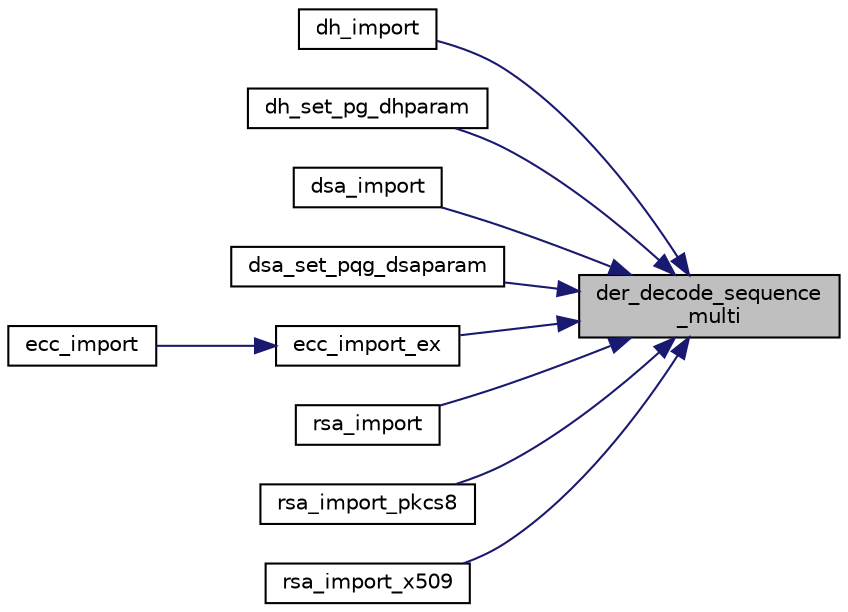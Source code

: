 digraph "der_decode_sequence_multi"
{
 // LATEX_PDF_SIZE
  edge [fontname="Helvetica",fontsize="10",labelfontname="Helvetica",labelfontsize="10"];
  node [fontname="Helvetica",fontsize="10",shape=record];
  rankdir="RL";
  Node123 [label="der_decode_sequence\l_multi",height=0.2,width=0.4,color="black", fillcolor="grey75", style="filled", fontcolor="black",tooltip="Decode a SEQUENCE type using a VA list."];
  Node123 -> Node124 [dir="back",color="midnightblue",fontsize="10",style="solid",fontname="Helvetica"];
  Node124 [label="dh_import",height=0.2,width=0.4,color="black", fillcolor="white", style="filled",URL="$dh__import_8c.html#aeae7c65a0d0671f62d259baa98160874",tooltip="Import a DH key from a binary packet."];
  Node123 -> Node125 [dir="back",color="midnightblue",fontsize="10",style="solid",fontname="Helvetica"];
  Node125 [label="dh_set_pg_dhparam",height=0.2,width=0.4,color="black", fillcolor="white", style="filled",URL="$dh__set__pg__dhparam_8c.html#a442807cd759a5df755d184f894be3fe3",tooltip="Import DH key parts p and g from dhparam."];
  Node123 -> Node126 [dir="back",color="midnightblue",fontsize="10",style="solid",fontname="Helvetica"];
  Node126 [label="dsa_import",height=0.2,width=0.4,color="black", fillcolor="white", style="filled",URL="$dsa__import_8c.html#ab814d8871b40e7f60c3ed6a16990dac2",tooltip="Import a DSA key."];
  Node123 -> Node127 [dir="back",color="midnightblue",fontsize="10",style="solid",fontname="Helvetica"];
  Node127 [label="dsa_set_pqg_dsaparam",height=0.2,width=0.4,color="black", fillcolor="white", style="filled",URL="$dsa__set__pqg__dsaparam_8c.html#a81296ca7f683d91e0bf24c2b747044e4",tooltip="Import DSA's p, q & g from dsaparam."];
  Node123 -> Node128 [dir="back",color="midnightblue",fontsize="10",style="solid",fontname="Helvetica"];
  Node128 [label="ecc_import_ex",height=0.2,width=0.4,color="black", fillcolor="white", style="filled",URL="$ecc__import_8c.html#ab9bceabc3a4d16f6b714325ac383e024",tooltip="Import an ECC key from a binary packet, using user supplied domain params rather than one of the NIST..."];
  Node128 -> Node129 [dir="back",color="midnightblue",fontsize="10",style="solid",fontname="Helvetica"];
  Node129 [label="ecc_import",height=0.2,width=0.4,color="black", fillcolor="white", style="filled",URL="$ecc__import_8c.html#aa2f73e9fe5de2132d2716638e2ff7ca8",tooltip="Import an ECC key from a binary packet."];
  Node123 -> Node130 [dir="back",color="midnightblue",fontsize="10",style="solid",fontname="Helvetica"];
  Node130 [label="rsa_import",height=0.2,width=0.4,color="black", fillcolor="white", style="filled",URL="$rsa__import_8c.html#aa80aefb08a282afe02c308cc19879d05",tooltip="Import an RSAPublicKey or RSAPrivateKey [two-prime only, only support >= 1024-bit keys,..."];
  Node123 -> Node131 [dir="back",color="midnightblue",fontsize="10",style="solid",fontname="Helvetica"];
  Node131 [label="rsa_import_pkcs8",height=0.2,width=0.4,color="black", fillcolor="white", style="filled",URL="$rsa__import__pkcs8_8c.html#a3d44c6233a326316f7fb01c9d834fad4",tooltip="Import an RSAPublicKey or RSAPrivateKey in PKCS#8 format."];
  Node123 -> Node132 [dir="back",color="midnightblue",fontsize="10",style="solid",fontname="Helvetica"];
  Node132 [label="rsa_import_x509",height=0.2,width=0.4,color="black", fillcolor="white", style="filled",URL="$rsa__import__x509_8c.html#af7fd232bdc803e8d3f8a109dc171110d",tooltip="Import an RSA key from a X.509 certificate."];
}
